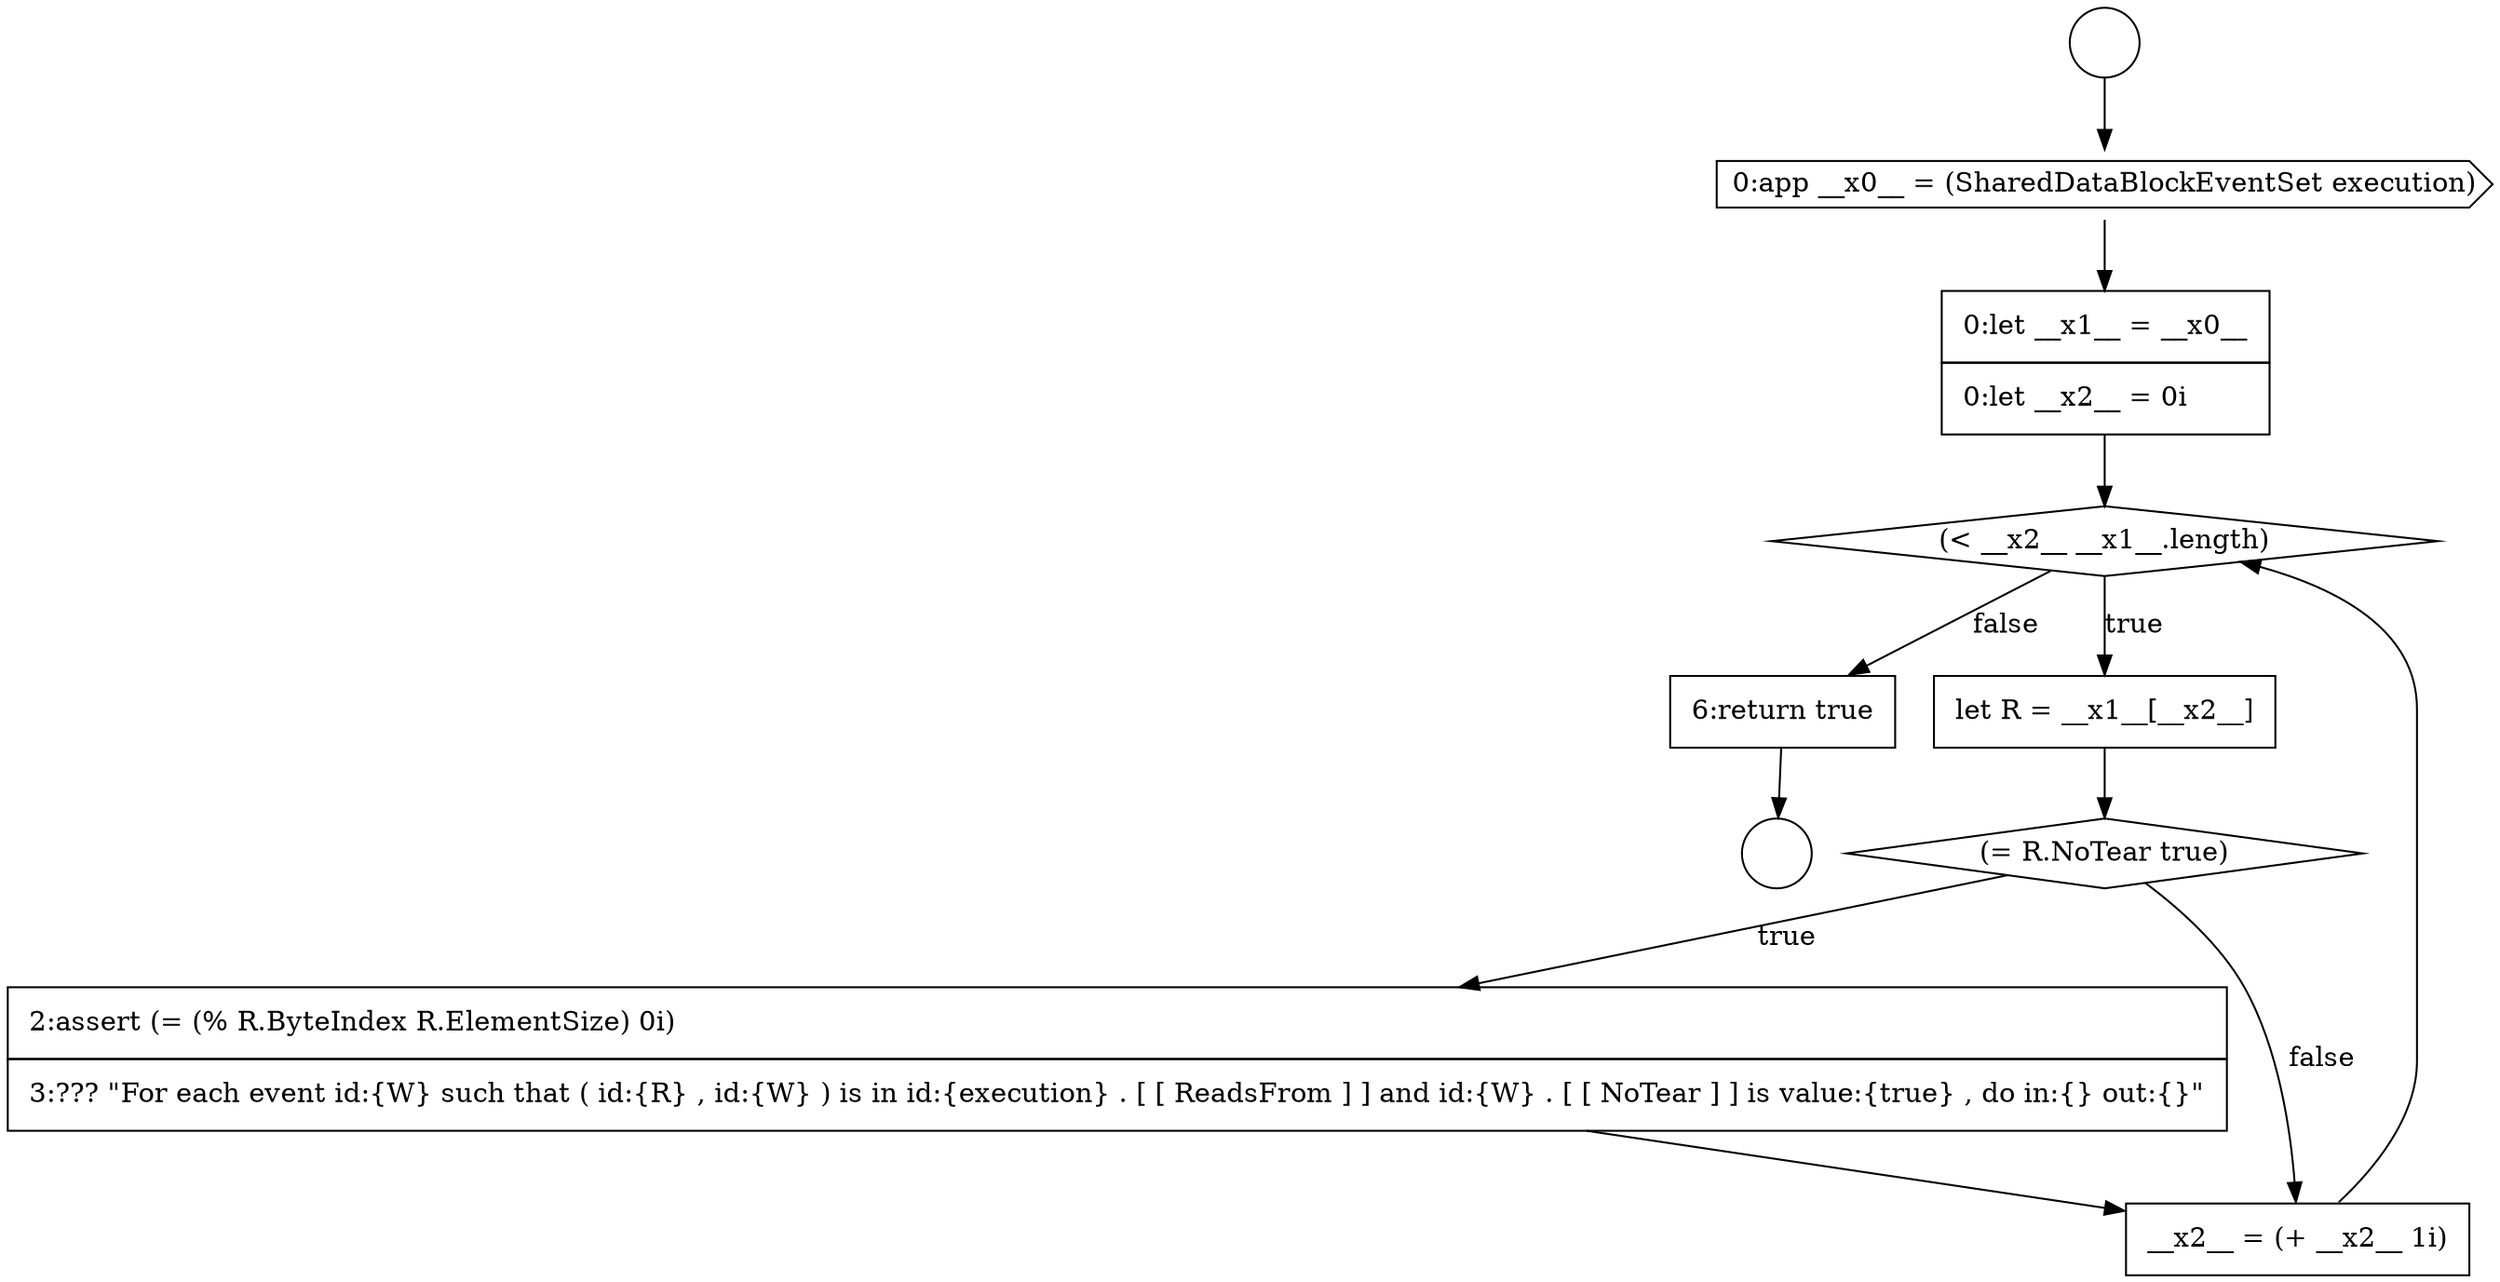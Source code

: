 digraph {
  node17875 [shape=none, margin=0, label=<<font color="black">
    <table border="0" cellborder="1" cellspacing="0" cellpadding="10">
      <tr><td align="left">6:return true</td></tr>
    </table>
  </font>> color="black" fillcolor="white" style=filled]
  node17871 [shape=none, margin=0, label=<<font color="black">
    <table border="0" cellborder="1" cellspacing="0" cellpadding="10">
      <tr><td align="left">let R = __x1__[__x2__]</td></tr>
    </table>
  </font>> color="black" fillcolor="white" style=filled]
  node17867 [shape=circle label=" " color="black" fillcolor="white" style=filled]
  node17866 [shape=circle label=" " color="black" fillcolor="white" style=filled]
  node17870 [shape=diamond, label=<<font color="black">(&lt; __x2__ __x1__.length)</font>> color="black" fillcolor="white" style=filled]
  node17873 [shape=none, margin=0, label=<<font color="black">
    <table border="0" cellborder="1" cellspacing="0" cellpadding="10">
      <tr><td align="left">2:assert (= (% R.ByteIndex R.ElementSize) 0i)</td></tr>
      <tr><td align="left">3:??? &quot;For each event id:{W} such that ( id:{R} , id:{W} ) is in id:{execution} . [ [ ReadsFrom ] ] and id:{W} . [ [ NoTear ] ] is value:{true} , do in:{} out:{}&quot;</td></tr>
    </table>
  </font>> color="black" fillcolor="white" style=filled]
  node17869 [shape=none, margin=0, label=<<font color="black">
    <table border="0" cellborder="1" cellspacing="0" cellpadding="10">
      <tr><td align="left">0:let __x1__ = __x0__</td></tr>
      <tr><td align="left">0:let __x2__ = 0i</td></tr>
    </table>
  </font>> color="black" fillcolor="white" style=filled]
  node17874 [shape=none, margin=0, label=<<font color="black">
    <table border="0" cellborder="1" cellspacing="0" cellpadding="10">
      <tr><td align="left">__x2__ = (+ __x2__ 1i)</td></tr>
    </table>
  </font>> color="black" fillcolor="white" style=filled]
  node17872 [shape=diamond, label=<<font color="black">(= R.NoTear true)</font>> color="black" fillcolor="white" style=filled]
  node17868 [shape=cds, label=<<font color="black">0:app __x0__ = (SharedDataBlockEventSet execution)</font>> color="black" fillcolor="white" style=filled]
  node17874 -> node17870 [ color="black"]
  node17872 -> node17873 [label=<<font color="black">true</font>> color="black"]
  node17872 -> node17874 [label=<<font color="black">false</font>> color="black"]
  node17873 -> node17874 [ color="black"]
  node17875 -> node17867 [ color="black"]
  node17868 -> node17869 [ color="black"]
  node17866 -> node17868 [ color="black"]
  node17871 -> node17872 [ color="black"]
  node17870 -> node17871 [label=<<font color="black">true</font>> color="black"]
  node17870 -> node17875 [label=<<font color="black">false</font>> color="black"]
  node17869 -> node17870 [ color="black"]
}
